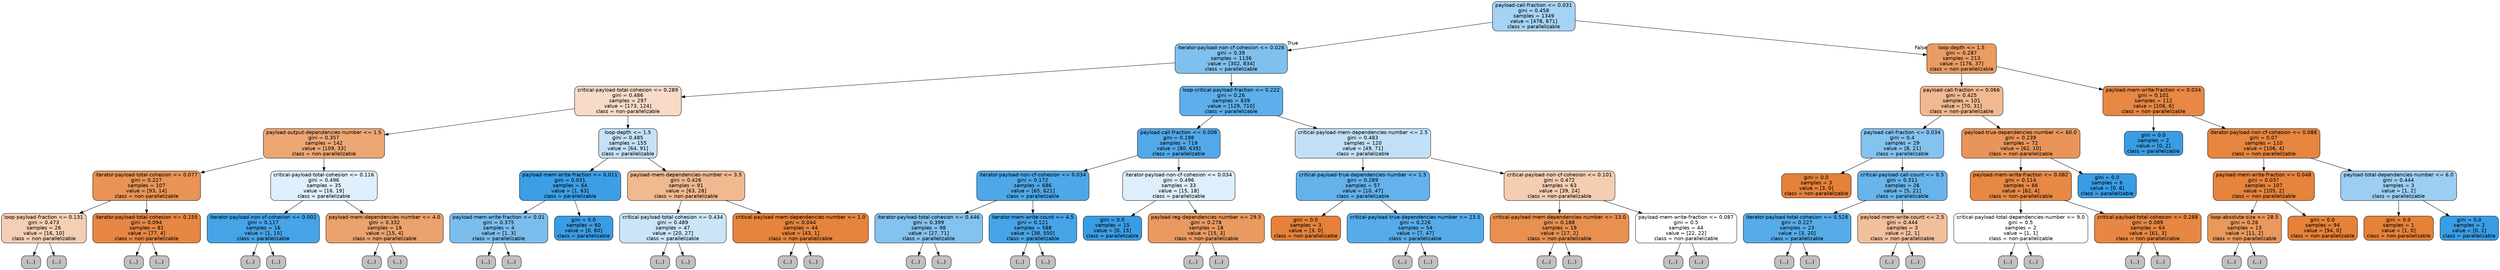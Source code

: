 digraph Tree {
node [shape=box, style="filled, rounded", color="black", fontname=helvetica] ;
edge [fontname=helvetica] ;
0 [label="payload-call-fraction <= 0.031\ngini = 0.458\nsamples = 1349\nvalue = [478, 871]\nclass = parallelizable", fillcolor="#399de573"] ;
1 [label="iterator-payload-non-cf-cohesion <= 0.026\ngini = 0.39\nsamples = 1136\nvalue = [302, 834]\nclass = parallelizable", fillcolor="#399de5a3"] ;
0 -> 1 [labeldistance=2.5, labelangle=45, headlabel="True"] ;
2 [label="critical-payload-total-cohesion <= 0.289\ngini = 0.486\nsamples = 297\nvalue = [173, 124]\nclass = non-parallelizable", fillcolor="#e5813948"] ;
1 -> 2 ;
3 [label="payload-output-dependencies-number <= 1.5\ngini = 0.357\nsamples = 142\nvalue = [109, 33]\nclass = non-parallelizable", fillcolor="#e58139b2"] ;
2 -> 3 ;
4 [label="iterator-payload-total-cohesion <= 0.077\ngini = 0.227\nsamples = 107\nvalue = [93, 14]\nclass = non-parallelizable", fillcolor="#e58139d9"] ;
3 -> 4 ;
5 [label="loop-payload-fraction <= 0.131\ngini = 0.473\nsamples = 26\nvalue = [16, 10]\nclass = non-parallelizable", fillcolor="#e5813960"] ;
4 -> 5 ;
6 [label="(...)", fillcolor="#C0C0C0"] ;
5 -> 6 ;
11 [label="(...)", fillcolor="#C0C0C0"] ;
5 -> 11 ;
16 [label="iterator-payload-total-cohesion <= 0.155\ngini = 0.094\nsamples = 81\nvalue = [77, 4]\nclass = non-parallelizable", fillcolor="#e58139f2"] ;
4 -> 16 ;
17 [label="(...)", fillcolor="#C0C0C0"] ;
16 -> 17 ;
22 [label="(...)", fillcolor="#C0C0C0"] ;
16 -> 22 ;
27 [label="critical-payload-total-cohesion <= 0.116\ngini = 0.496\nsamples = 35\nvalue = [16, 19]\nclass = parallelizable", fillcolor="#399de528"] ;
3 -> 27 ;
28 [label="iterator-payload-non-cf-cohesion <= 0.002\ngini = 0.117\nsamples = 16\nvalue = [1, 15]\nclass = parallelizable", fillcolor="#399de5ee"] ;
27 -> 28 ;
29 [label="(...)", fillcolor="#C0C0C0"] ;
28 -> 29 ;
30 [label="(...)", fillcolor="#C0C0C0"] ;
28 -> 30 ;
31 [label="payload-mem-dependencies-number <= 4.0\ngini = 0.332\nsamples = 19\nvalue = [15, 4]\nclass = non-parallelizable", fillcolor="#e58139bb"] ;
27 -> 31 ;
32 [label="(...)", fillcolor="#C0C0C0"] ;
31 -> 32 ;
33 [label="(...)", fillcolor="#C0C0C0"] ;
31 -> 33 ;
38 [label="loop-depth <= 1.5\ngini = 0.485\nsamples = 155\nvalue = [64, 91]\nclass = parallelizable", fillcolor="#399de54c"] ;
2 -> 38 ;
39 [label="payload-mem-write-fraction <= 0.011\ngini = 0.031\nsamples = 64\nvalue = [1, 63]\nclass = parallelizable", fillcolor="#399de5fb"] ;
38 -> 39 ;
40 [label="payload-mem-write-fraction <= 0.01\ngini = 0.375\nsamples = 4\nvalue = [1, 3]\nclass = parallelizable", fillcolor="#399de5aa"] ;
39 -> 40 ;
41 [label="(...)", fillcolor="#C0C0C0"] ;
40 -> 41 ;
42 [label="(...)", fillcolor="#C0C0C0"] ;
40 -> 42 ;
43 [label="gini = 0.0\nsamples = 60\nvalue = [0, 60]\nclass = parallelizable", fillcolor="#399de5ff"] ;
39 -> 43 ;
44 [label="payload-mem-dependencies-number <= 3.5\ngini = 0.426\nsamples = 91\nvalue = [63, 28]\nclass = non-parallelizable", fillcolor="#e581398e"] ;
38 -> 44 ;
45 [label="critical-payload-total-cohesion <= 0.434\ngini = 0.489\nsamples = 47\nvalue = [20, 27]\nclass = parallelizable", fillcolor="#399de542"] ;
44 -> 45 ;
46 [label="(...)", fillcolor="#C0C0C0"] ;
45 -> 46 ;
57 [label="(...)", fillcolor="#C0C0C0"] ;
45 -> 57 ;
60 [label="critical-payload-mem-dependencies-number <= 1.0\ngini = 0.044\nsamples = 44\nvalue = [43, 1]\nclass = non-parallelizable", fillcolor="#e58139f9"] ;
44 -> 60 ;
61 [label="(...)", fillcolor="#C0C0C0"] ;
60 -> 61 ;
64 [label="(...)", fillcolor="#C0C0C0"] ;
60 -> 64 ;
65 [label="loop-critical-payload-fraction <= 0.222\ngini = 0.26\nsamples = 839\nvalue = [129, 710]\nclass = parallelizable", fillcolor="#399de5d1"] ;
1 -> 65 ;
66 [label="payload-call-fraction <= 0.008\ngini = 0.198\nsamples = 719\nvalue = [80, 639]\nclass = parallelizable", fillcolor="#399de5df"] ;
65 -> 66 ;
67 [label="iterator-payload-non-cf-cohesion <= 0.034\ngini = 0.172\nsamples = 686\nvalue = [65, 621]\nclass = parallelizable", fillcolor="#399de5e4"] ;
66 -> 67 ;
68 [label="iterator-payload-total-cohesion <= 0.446\ngini = 0.399\nsamples = 98\nvalue = [27, 71]\nclass = parallelizable", fillcolor="#399de59e"] ;
67 -> 68 ;
69 [label="(...)", fillcolor="#C0C0C0"] ;
68 -> 69 ;
88 [label="(...)", fillcolor="#C0C0C0"] ;
68 -> 88 ;
101 [label="iterator-mem-write-count <= 4.5\ngini = 0.121\nsamples = 588\nvalue = [38, 550]\nclass = parallelizable", fillcolor="#399de5ed"] ;
67 -> 101 ;
102 [label="(...)", fillcolor="#C0C0C0"] ;
101 -> 102 ;
177 [label="(...)", fillcolor="#C0C0C0"] ;
101 -> 177 ;
178 [label="iterator-payload-non-cf-cohesion <= 0.034\ngini = 0.496\nsamples = 33\nvalue = [15, 18]\nclass = parallelizable", fillcolor="#399de52a"] ;
66 -> 178 ;
179 [label="gini = 0.0\nsamples = 15\nvalue = [0, 15]\nclass = parallelizable", fillcolor="#399de5ff"] ;
178 -> 179 ;
180 [label="payload-reg-dependencies-number <= 29.5\ngini = 0.278\nsamples = 18\nvalue = [15, 3]\nclass = non-parallelizable", fillcolor="#e58139cc"] ;
178 -> 180 ;
181 [label="(...)", fillcolor="#C0C0C0"] ;
180 -> 181 ;
182 [label="(...)", fillcolor="#C0C0C0"] ;
180 -> 182 ;
185 [label="critical-payload-mem-dependencies-number <= 2.5\ngini = 0.483\nsamples = 120\nvalue = [49, 71]\nclass = parallelizable", fillcolor="#399de54f"] ;
65 -> 185 ;
186 [label="critical-payload-true-dependencies-number <= 1.5\ngini = 0.289\nsamples = 57\nvalue = [10, 47]\nclass = parallelizable", fillcolor="#399de5c9"] ;
185 -> 186 ;
187 [label="gini = 0.0\nsamples = 3\nvalue = [3, 0]\nclass = non-parallelizable", fillcolor="#e58139ff"] ;
186 -> 187 ;
188 [label="critical-payload-true-dependencies-number <= 23.5\ngini = 0.226\nsamples = 54\nvalue = [7, 47]\nclass = parallelizable", fillcolor="#399de5d9"] ;
186 -> 188 ;
189 [label="(...)", fillcolor="#C0C0C0"] ;
188 -> 189 ;
204 [label="(...)", fillcolor="#C0C0C0"] ;
188 -> 204 ;
205 [label="critical-payload-non-cf-cohesion <= 0.101\ngini = 0.472\nsamples = 63\nvalue = [39, 24]\nclass = non-parallelizable", fillcolor="#e5813962"] ;
185 -> 205 ;
206 [label="critical-payload-mem-dependencies-number <= 13.0\ngini = 0.188\nsamples = 19\nvalue = [17, 2]\nclass = non-parallelizable", fillcolor="#e58139e1"] ;
205 -> 206 ;
207 [label="(...)", fillcolor="#C0C0C0"] ;
206 -> 207 ;
208 [label="(...)", fillcolor="#C0C0C0"] ;
206 -> 208 ;
211 [label="payload-mem-write-fraction <= 0.087\ngini = 0.5\nsamples = 44\nvalue = [22, 22]\nclass = non-parallelizable", fillcolor="#e5813900"] ;
205 -> 211 ;
212 [label="(...)", fillcolor="#C0C0C0"] ;
211 -> 212 ;
235 [label="(...)", fillcolor="#C0C0C0"] ;
211 -> 235 ;
236 [label="loop-depth <= 1.5\ngini = 0.287\nsamples = 213\nvalue = [176, 37]\nclass = non-parallelizable", fillcolor="#e58139c9"] ;
0 -> 236 [labeldistance=2.5, labelangle=-45, headlabel="False"] ;
237 [label="payload-call-fraction <= 0.066\ngini = 0.425\nsamples = 101\nvalue = [70, 31]\nclass = non-parallelizable", fillcolor="#e581398e"] ;
236 -> 237 ;
238 [label="payload-call-fraction <= 0.034\ngini = 0.4\nsamples = 29\nvalue = [8, 21]\nclass = parallelizable", fillcolor="#399de59e"] ;
237 -> 238 ;
239 [label="gini = 0.0\nsamples = 3\nvalue = [3, 0]\nclass = non-parallelizable", fillcolor="#e58139ff"] ;
238 -> 239 ;
240 [label="critical-payload-call-count <= 0.5\ngini = 0.311\nsamples = 26\nvalue = [5, 21]\nclass = parallelizable", fillcolor="#399de5c2"] ;
238 -> 240 ;
241 [label="iterator-payload-total-cohesion <= 0.528\ngini = 0.227\nsamples = 23\nvalue = [3, 20]\nclass = parallelizable", fillcolor="#399de5d9"] ;
240 -> 241 ;
242 [label="(...)", fillcolor="#C0C0C0"] ;
241 -> 242 ;
247 [label="(...)", fillcolor="#C0C0C0"] ;
241 -> 247 ;
248 [label="payload-mem-write-count <= 2.5\ngini = 0.444\nsamples = 3\nvalue = [2, 1]\nclass = non-parallelizable", fillcolor="#e581397f"] ;
240 -> 248 ;
249 [label="(...)", fillcolor="#C0C0C0"] ;
248 -> 249 ;
250 [label="(...)", fillcolor="#C0C0C0"] ;
248 -> 250 ;
251 [label="payload-true-dependencies-number <= 60.0\ngini = 0.239\nsamples = 72\nvalue = [62, 10]\nclass = non-parallelizable", fillcolor="#e58139d6"] ;
237 -> 251 ;
252 [label="payload-mem-write-fraction <= 0.082\ngini = 0.114\nsamples = 66\nvalue = [62, 4]\nclass = non-parallelizable", fillcolor="#e58139ef"] ;
251 -> 252 ;
253 [label="critical-payload-total-dependencies-number <= 9.0\ngini = 0.5\nsamples = 2\nvalue = [1, 1]\nclass = non-parallelizable", fillcolor="#e5813900"] ;
252 -> 253 ;
254 [label="(...)", fillcolor="#C0C0C0"] ;
253 -> 254 ;
255 [label="(...)", fillcolor="#C0C0C0"] ;
253 -> 255 ;
256 [label="critical-payload-total-cohesion <= 0.288\ngini = 0.089\nsamples = 64\nvalue = [61, 3]\nclass = non-parallelizable", fillcolor="#e58139f2"] ;
252 -> 256 ;
257 [label="(...)", fillcolor="#C0C0C0"] ;
256 -> 257 ;
262 [label="(...)", fillcolor="#C0C0C0"] ;
256 -> 262 ;
265 [label="gini = 0.0\nsamples = 6\nvalue = [0, 6]\nclass = parallelizable", fillcolor="#399de5ff"] ;
251 -> 265 ;
266 [label="payload-mem-write-fraction <= 0.034\ngini = 0.101\nsamples = 112\nvalue = [106, 6]\nclass = non-parallelizable", fillcolor="#e58139f1"] ;
236 -> 266 ;
267 [label="gini = 0.0\nsamples = 2\nvalue = [0, 2]\nclass = parallelizable", fillcolor="#399de5ff"] ;
266 -> 267 ;
268 [label="iterator-payload-non-cf-cohesion <= 0.088\ngini = 0.07\nsamples = 110\nvalue = [106, 4]\nclass = non-parallelizable", fillcolor="#e58139f5"] ;
266 -> 268 ;
269 [label="payload-mem-write-fraction <= 0.048\ngini = 0.037\nsamples = 107\nvalue = [105, 2]\nclass = non-parallelizable", fillcolor="#e58139fa"] ;
268 -> 269 ;
270 [label="loop-absolute-size <= 28.5\ngini = 0.26\nsamples = 13\nvalue = [11, 2]\nclass = non-parallelizable", fillcolor="#e58139d1"] ;
269 -> 270 ;
271 [label="(...)", fillcolor="#C0C0C0"] ;
270 -> 271 ;
272 [label="(...)", fillcolor="#C0C0C0"] ;
270 -> 272 ;
273 [label="gini = 0.0\nsamples = 94\nvalue = [94, 0]\nclass = non-parallelizable", fillcolor="#e58139ff"] ;
269 -> 273 ;
274 [label="payload-total-dependencies-number <= 6.0\ngini = 0.444\nsamples = 3\nvalue = [1, 2]\nclass = parallelizable", fillcolor="#399de57f"] ;
268 -> 274 ;
275 [label="gini = 0.0\nsamples = 1\nvalue = [1, 0]\nclass = non-parallelizable", fillcolor="#e58139ff"] ;
274 -> 275 ;
276 [label="gini = 0.0\nsamples = 2\nvalue = [0, 2]\nclass = parallelizable", fillcolor="#399de5ff"] ;
274 -> 276 ;
}